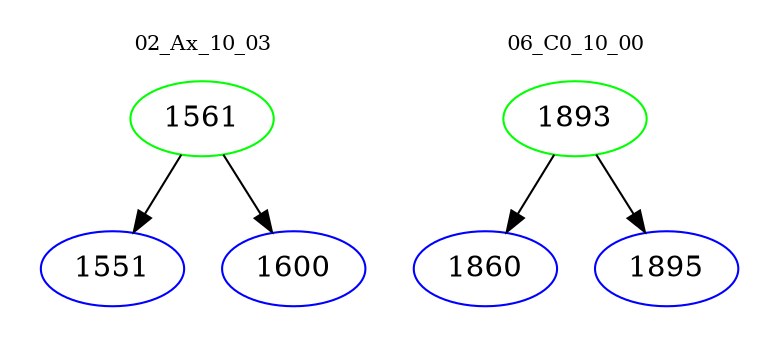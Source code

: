 digraph{
subgraph cluster_0 {
color = white
label = "02_Ax_10_03";
fontsize=10;
T0_1561 [label="1561", color="green"]
T0_1561 -> T0_1551 [color="black"]
T0_1551 [label="1551", color="blue"]
T0_1561 -> T0_1600 [color="black"]
T0_1600 [label="1600", color="blue"]
}
subgraph cluster_1 {
color = white
label = "06_C0_10_00";
fontsize=10;
T1_1893 [label="1893", color="green"]
T1_1893 -> T1_1860 [color="black"]
T1_1860 [label="1860", color="blue"]
T1_1893 -> T1_1895 [color="black"]
T1_1895 [label="1895", color="blue"]
}
}
